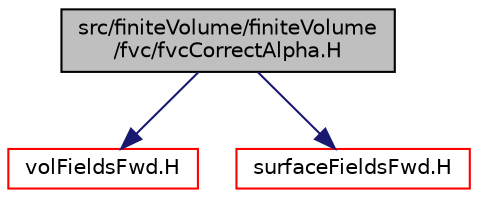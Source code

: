 digraph "src/finiteVolume/finiteVolume/fvc/fvcCorrectAlpha.H"
{
  bgcolor="transparent";
  edge [fontname="Helvetica",fontsize="10",labelfontname="Helvetica",labelfontsize="10"];
  node [fontname="Helvetica",fontsize="10",shape=record];
  Node1 [label="src/finiteVolume/finiteVolume\l/fvc/fvcCorrectAlpha.H",height=0.2,width=0.4,color="black", fillcolor="grey75", style="filled" fontcolor="black"];
  Node1 -> Node2 [color="midnightblue",fontsize="10",style="solid",fontname="Helvetica"];
  Node2 [label="volFieldsFwd.H",height=0.2,width=0.4,color="red",URL="$volFieldsFwd_8H.html"];
  Node1 -> Node3 [color="midnightblue",fontsize="10",style="solid",fontname="Helvetica"];
  Node3 [label="surfaceFieldsFwd.H",height=0.2,width=0.4,color="red",URL="$surfaceFieldsFwd_8H.html"];
}
